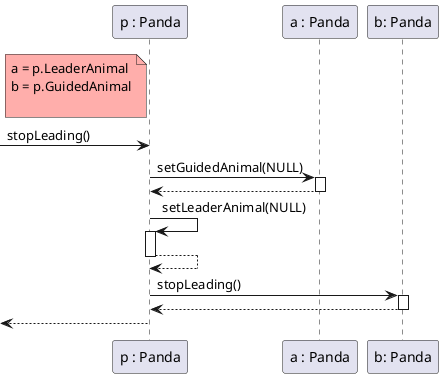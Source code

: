 @startuml
participant "p : Panda" as p
participant "a : Panda" as a
participant "b: Panda" as b

note left of p #FFAEAB
a = p.LeaderAnimal
b = p.GuidedAnimal

endnote

[-> p : stopLeading()
p->a ++ : setGuidedAnimal(NULL)
a-->p --
p->p ++: setLeaderAnimal(NULL)
p-->p --
p->b ++ : stopLeading()
b-->p --
[<--p




@enduml